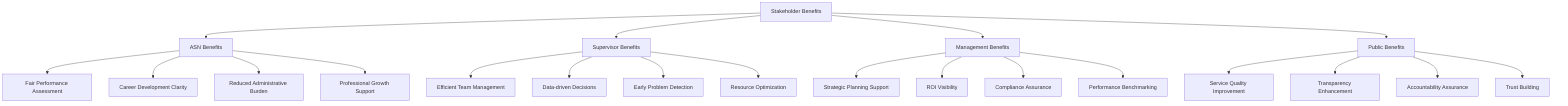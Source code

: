 graph TD
    A[Stakeholder Benefits] --> B[ASN Benefits]
    A --> C[Supervisor Benefits]
    A --> D[Management Benefits]
    A --> E[Public Benefits]
    
    B --> B1[Fair Performance Assessment]
    B --> B2[Career Development Clarity]
    B --> B3[Reduced Administrative Burden]
    B --> B4[Professional Growth Support]
    
    C --> C1[Efficient Team Management]
    C --> C2[Data-driven Decisions]
    C --> C3[Early Problem Detection]
    C --> C4[Resource Optimization]
    
    D --> D1[Strategic Planning Support]
    D --> D2[ROI Visibility]
    D --> D3[Compliance Assurance]
    D --> D4[Performance Benchmarking]
    
    E --> E1[Service Quality Improvement]
    E --> E2[Transparency Enhancement]
    E --> E3[Accountability Assurance]
    E --> E4[Trust Building]